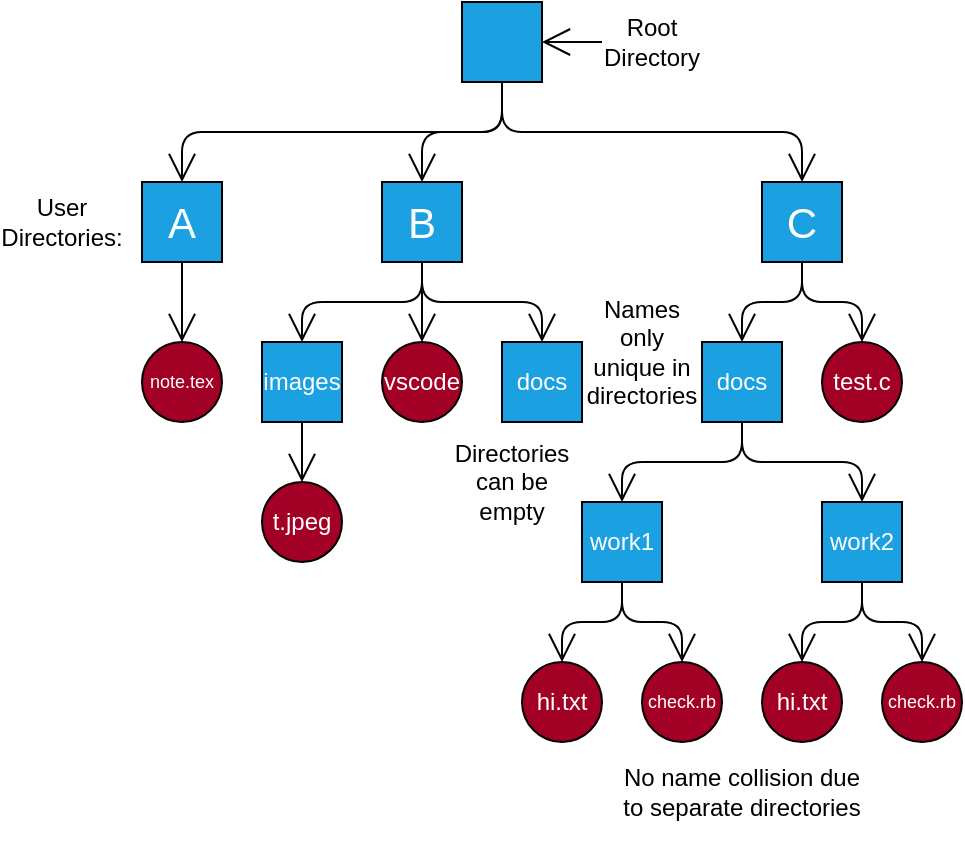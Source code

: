 <mxfile>
    <diagram id="GoqkBVwIBCcDk3gGOYPJ" name="Page-1">
        <mxGraphModel dx="704" dy="1174" grid="1" gridSize="10" guides="1" tooltips="1" connect="1" arrows="1" fold="1" page="1" pageScale="1" pageWidth="850" pageHeight="1100" math="0" shadow="0">
            <root>
                <mxCell id="0"/>
                <mxCell id="1" parent="0"/>
                <mxCell id="20" style="edgeStyle=orthogonalEdgeStyle;html=1;exitX=0.5;exitY=1;exitDx=0;exitDy=0;entryX=0.5;entryY=0;entryDx=0;entryDy=0;endArrow=open;endFill=0;endSize=12;" edge="1" parent="1" source="2" target="5">
                    <mxGeometry relative="1" as="geometry"/>
                </mxCell>
                <mxCell id="21" style="edgeStyle=orthogonalEdgeStyle;html=1;exitX=0.5;exitY=1;exitDx=0;exitDy=0;entryX=0.5;entryY=0;entryDx=0;entryDy=0;endArrow=open;endFill=0;endSize=12;" edge="1" parent="1" source="2" target="6">
                    <mxGeometry relative="1" as="geometry"/>
                </mxCell>
                <mxCell id="22" style="edgeStyle=orthogonalEdgeStyle;html=1;exitX=0.5;exitY=1;exitDx=0;exitDy=0;entryX=0.5;entryY=0;entryDx=0;entryDy=0;endArrow=open;endFill=0;endSize=12;" edge="1" parent="1" source="2" target="7">
                    <mxGeometry relative="1" as="geometry"/>
                </mxCell>
                <mxCell id="2" value="" style="rounded=0;whiteSpace=wrap;html=1;fillColor=#1ba1e2;fontColor=#ffffff;strokeColor=#000000;" vertex="1" parent="1">
                    <mxGeometry x="240" y="10" width="40" height="40" as="geometry"/>
                </mxCell>
                <mxCell id="4" value="note.tex" style="ellipse;whiteSpace=wrap;html=1;aspect=fixed;fontSize=9;fillColor=#a20025;fontColor=#ffffff;strokeColor=#000000;" vertex="1" parent="1">
                    <mxGeometry x="80" y="180" width="40" height="40" as="geometry"/>
                </mxCell>
                <mxCell id="23" style="edgeStyle=orthogonalEdgeStyle;html=1;exitX=0.5;exitY=1;exitDx=0;exitDy=0;entryX=0.5;entryY=0;entryDx=0;entryDy=0;endArrow=open;endFill=0;endSize=12;" edge="1" parent="1" source="5" target="4">
                    <mxGeometry relative="1" as="geometry"/>
                </mxCell>
                <mxCell id="5" value="A" style="rounded=0;whiteSpace=wrap;html=1;fontSize=21;fillColor=#1ba1e2;fontColor=#ffffff;strokeColor=#000000;" vertex="1" parent="1">
                    <mxGeometry x="80" y="100" width="40" height="40" as="geometry"/>
                </mxCell>
                <mxCell id="24" style="edgeStyle=orthogonalEdgeStyle;html=1;exitX=0.5;exitY=1;exitDx=0;exitDy=0;entryX=0.5;entryY=0;entryDx=0;entryDy=0;endArrow=open;endFill=0;endSize=12;" edge="1" parent="1" source="6" target="8">
                    <mxGeometry relative="1" as="geometry"/>
                </mxCell>
                <mxCell id="25" style="edgeStyle=orthogonalEdgeStyle;html=1;exitX=0.5;exitY=1;exitDx=0;exitDy=0;entryX=0.5;entryY=0;entryDx=0;entryDy=0;endArrow=open;endFill=0;endSize=12;" edge="1" parent="1" source="6" target="9">
                    <mxGeometry relative="1" as="geometry"/>
                </mxCell>
                <mxCell id="26" style="edgeStyle=orthogonalEdgeStyle;html=1;exitX=0.5;exitY=1;exitDx=0;exitDy=0;entryX=0.5;entryY=0;entryDx=0;entryDy=0;endArrow=open;endFill=0;endSize=12;" edge="1" parent="1" source="6" target="10">
                    <mxGeometry relative="1" as="geometry"/>
                </mxCell>
                <mxCell id="6" value="B" style="rounded=0;whiteSpace=wrap;html=1;fontSize=21;fillColor=#1ba1e2;fontColor=#ffffff;strokeColor=#000000;" vertex="1" parent="1">
                    <mxGeometry x="200" y="100" width="40" height="40" as="geometry"/>
                </mxCell>
                <mxCell id="28" style="edgeStyle=orthogonalEdgeStyle;html=1;exitX=0.5;exitY=1;exitDx=0;exitDy=0;entryX=0.5;entryY=0;entryDx=0;entryDy=0;endArrow=open;endFill=0;endSize=12;" edge="1" parent="1" source="7" target="12">
                    <mxGeometry relative="1" as="geometry"/>
                </mxCell>
                <mxCell id="29" style="edgeStyle=orthogonalEdgeStyle;html=1;exitX=0.5;exitY=1;exitDx=0;exitDy=0;entryX=0.5;entryY=0;entryDx=0;entryDy=0;endArrow=open;endFill=0;endSize=12;" edge="1" parent="1" source="7" target="13">
                    <mxGeometry relative="1" as="geometry"/>
                </mxCell>
                <mxCell id="7" value="C" style="rounded=0;whiteSpace=wrap;html=1;fontSize=21;fillColor=#1ba1e2;fontColor=#ffffff;strokeColor=#000000;" vertex="1" parent="1">
                    <mxGeometry x="390" y="100" width="40" height="40" as="geometry"/>
                </mxCell>
                <mxCell id="27" style="edgeStyle=orthogonalEdgeStyle;html=1;exitX=0.5;exitY=1;exitDx=0;exitDy=0;entryX=0.5;entryY=0;entryDx=0;entryDy=0;endArrow=open;endFill=0;endSize=12;" edge="1" parent="1" source="8" target="11">
                    <mxGeometry relative="1" as="geometry"/>
                </mxCell>
                <mxCell id="8" value="images" style="rounded=0;whiteSpace=wrap;html=1;fillColor=#1ba1e2;fontColor=#ffffff;strokeColor=#000000;" vertex="1" parent="1">
                    <mxGeometry x="140" y="180" width="40" height="40" as="geometry"/>
                </mxCell>
                <mxCell id="9" value="vscode" style="ellipse;whiteSpace=wrap;html=1;aspect=fixed;fillColor=#a20025;fontColor=#ffffff;strokeColor=#000000;" vertex="1" parent="1">
                    <mxGeometry x="200" y="180" width="40" height="40" as="geometry"/>
                </mxCell>
                <mxCell id="10" value="docs" style="rounded=0;whiteSpace=wrap;html=1;fillColor=#1ba1e2;fontColor=#ffffff;strokeColor=#000000;" vertex="1" parent="1">
                    <mxGeometry x="260" y="180" width="40" height="40" as="geometry"/>
                </mxCell>
                <mxCell id="11" value="t.jpeg" style="ellipse;whiteSpace=wrap;html=1;aspect=fixed;fillColor=#a20025;fontColor=#ffffff;strokeColor=#000000;" vertex="1" parent="1">
                    <mxGeometry x="140" y="250" width="40" height="40" as="geometry"/>
                </mxCell>
                <mxCell id="30" style="edgeStyle=orthogonalEdgeStyle;html=1;exitX=0.5;exitY=1;exitDx=0;exitDy=0;entryX=0.5;entryY=0;entryDx=0;entryDy=0;endArrow=open;endFill=0;endSize=12;" edge="1" parent="1" source="12" target="17">
                    <mxGeometry relative="1" as="geometry"/>
                </mxCell>
                <mxCell id="31" style="edgeStyle=orthogonalEdgeStyle;html=1;exitX=0.5;exitY=1;exitDx=0;exitDy=0;entryX=0.5;entryY=0;entryDx=0;entryDy=0;endArrow=open;endFill=0;endSize=12;" edge="1" parent="1" source="12" target="14">
                    <mxGeometry relative="1" as="geometry"/>
                </mxCell>
                <mxCell id="12" value="docs" style="rounded=0;whiteSpace=wrap;html=1;fillColor=#1ba1e2;fontColor=#ffffff;strokeColor=#000000;" vertex="1" parent="1">
                    <mxGeometry x="360" y="180" width="40" height="40" as="geometry"/>
                </mxCell>
                <mxCell id="13" value="test.c" style="ellipse;whiteSpace=wrap;html=1;aspect=fixed;fillColor=#a20025;fontColor=#ffffff;strokeColor=#000000;" vertex="1" parent="1">
                    <mxGeometry x="420" y="180" width="40" height="40" as="geometry"/>
                </mxCell>
                <mxCell id="32" style="edgeStyle=orthogonalEdgeStyle;html=1;exitX=0.5;exitY=1;exitDx=0;exitDy=0;entryX=0.5;entryY=0;entryDx=0;entryDy=0;endArrow=open;endFill=0;endSize=12;" edge="1" parent="1" source="14" target="15">
                    <mxGeometry relative="1" as="geometry"/>
                </mxCell>
                <mxCell id="33" style="edgeStyle=orthogonalEdgeStyle;html=1;exitX=0.5;exitY=1;exitDx=0;exitDy=0;entryX=0.5;entryY=0;entryDx=0;entryDy=0;endArrow=open;endFill=0;endSize=12;" edge="1" parent="1" source="14" target="16">
                    <mxGeometry relative="1" as="geometry"/>
                </mxCell>
                <mxCell id="14" value="work1" style="rounded=0;whiteSpace=wrap;html=1;fillColor=#1ba1e2;fontColor=#ffffff;strokeColor=#000000;" vertex="1" parent="1">
                    <mxGeometry x="300" y="260" width="40" height="40" as="geometry"/>
                </mxCell>
                <mxCell id="15" value="hi.txt" style="ellipse;whiteSpace=wrap;html=1;aspect=fixed;fillColor=#a20025;fontColor=#ffffff;strokeColor=#000000;" vertex="1" parent="1">
                    <mxGeometry x="270" y="340" width="40" height="40" as="geometry"/>
                </mxCell>
                <mxCell id="16" value="check.rb" style="ellipse;whiteSpace=wrap;html=1;aspect=fixed;fontSize=9;fillColor=#a20025;fontColor=#ffffff;strokeColor=#000000;" vertex="1" parent="1">
                    <mxGeometry x="330" y="340" width="40" height="40" as="geometry"/>
                </mxCell>
                <mxCell id="34" style="edgeStyle=orthogonalEdgeStyle;html=1;exitX=0.5;exitY=1;exitDx=0;exitDy=0;entryX=0.5;entryY=0;entryDx=0;entryDy=0;endArrow=open;endFill=0;endSize=12;" edge="1" parent="1" source="17" target="18">
                    <mxGeometry relative="1" as="geometry"/>
                </mxCell>
                <mxCell id="35" style="edgeStyle=orthogonalEdgeStyle;html=1;exitX=0.5;exitY=1;exitDx=0;exitDy=0;entryX=0.5;entryY=0;entryDx=0;entryDy=0;endArrow=open;endFill=0;endSize=12;" edge="1" parent="1" source="17" target="19">
                    <mxGeometry relative="1" as="geometry"/>
                </mxCell>
                <mxCell id="17" value="work2" style="rounded=0;whiteSpace=wrap;html=1;fillColor=#1ba1e2;fontColor=#ffffff;strokeColor=#000000;" vertex="1" parent="1">
                    <mxGeometry x="420" y="260" width="40" height="40" as="geometry"/>
                </mxCell>
                <mxCell id="18" value="hi.txt" style="ellipse;whiteSpace=wrap;html=1;aspect=fixed;fillColor=#a20025;fontColor=#ffffff;strokeColor=#000000;" vertex="1" parent="1">
                    <mxGeometry x="390" y="340" width="40" height="40" as="geometry"/>
                </mxCell>
                <mxCell id="19" value="check.rb" style="ellipse;whiteSpace=wrap;html=1;aspect=fixed;fontSize=9;fillColor=#a20025;fontColor=#ffffff;strokeColor=#000000;" vertex="1" parent="1">
                    <mxGeometry x="450" y="340" width="40" height="40" as="geometry"/>
                </mxCell>
                <mxCell id="37" style="edgeStyle=orthogonalEdgeStyle;html=1;exitX=0;exitY=0.5;exitDx=0;exitDy=0;entryX=1;entryY=0.5;entryDx=0;entryDy=0;fontSize=12;endArrow=open;endFill=0;endSize=12;" edge="1" parent="1" source="36" target="2">
                    <mxGeometry relative="1" as="geometry"/>
                </mxCell>
                <mxCell id="36" value="Root Directory" style="text;html=1;strokeColor=none;fillColor=none;align=center;verticalAlign=middle;whiteSpace=wrap;rounded=0;fontSize=12;" vertex="1" parent="1">
                    <mxGeometry x="310" y="15" width="50" height="30" as="geometry"/>
                </mxCell>
                <mxCell id="38" value="Names only unique in directories" style="text;html=1;strokeColor=none;fillColor=none;align=center;verticalAlign=middle;whiteSpace=wrap;rounded=0;fontSize=12;" vertex="1" parent="1">
                    <mxGeometry x="300" y="160" width="60" height="50" as="geometry"/>
                </mxCell>
                <mxCell id="41" value="No name collision due to separate directories" style="text;html=1;strokeColor=none;fillColor=none;align=center;verticalAlign=middle;whiteSpace=wrap;rounded=0;fontSize=12;" vertex="1" parent="1">
                    <mxGeometry x="315" y="380" width="130" height="50" as="geometry"/>
                </mxCell>
                <mxCell id="42" value="User Directories:" style="text;html=1;strokeColor=none;fillColor=none;align=center;verticalAlign=middle;whiteSpace=wrap;rounded=0;fontSize=12;" vertex="1" parent="1">
                    <mxGeometry x="10" y="95" width="60" height="50" as="geometry"/>
                </mxCell>
                <mxCell id="43" value="Directories can be empty" style="text;html=1;strokeColor=none;fillColor=none;align=center;verticalAlign=middle;whiteSpace=wrap;rounded=0;fontSize=12;" vertex="1" parent="1">
                    <mxGeometry x="230" y="225" width="70" height="50" as="geometry"/>
                </mxCell>
            </root>
        </mxGraphModel>
    </diagram>
</mxfile>